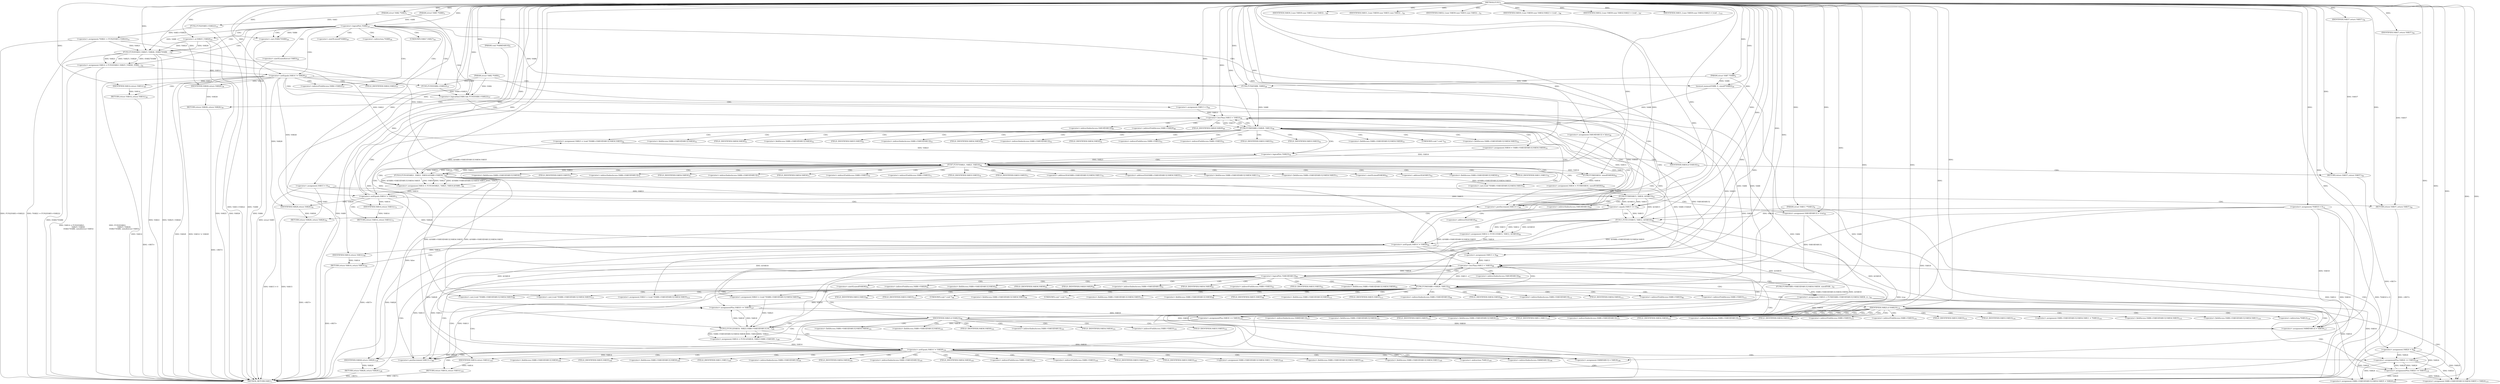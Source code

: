 digraph "FUN1" {  
"8" [label = <(METHOD,FUN1)<SUB>1</SUB>> ]
"403" [label = <(METHOD_RETURN,VAR1)<SUB>1</SUB>> ]
"9" [label = <(PARAM,struct VAR2 *VAR3)<SUB>1</SUB>> ]
"10" [label = <(PARAM,struct VAR2 *VAR4)<SUB>2</SUB>> ]
"11" [label = <(PARAM,struct VAR5 *VAR6)<SUB>3</SUB>> ]
"12" [label = <(PARAM,struct VAR7 *VAR8)<SUB>4</SUB>> ]
"13" [label = <(PARAM,void *VAR9[VAR10])<SUB>5</SUB>> ]
"14" [label = <(PARAM,struct VAR11 **VAR12)<SUB>6</SUB>> ]
"19" [label = <(&lt;operator&gt;.assignment,VAR15 = 0)<SUB>10</SUB>> ]
"24" [label = <(&lt;operator&gt;.assignment,*VAR18 = 0)<SUB>12</SUB>> ]
"29" [label = <(&lt;operator&gt;.assignment,*VAR21 = FUN2(VAR3-&gt;VAR22))<SUB>14</SUB>> ]
"214" [label = <(&lt;operator&gt;.assignment,VAR14 = FUN11(VAR15, VAR12, &amp;VAR18))<SUB>83</SUB>> ]
"228" [label = <(&lt;operator&gt;.assignment,VAR24 = 0)<SUB>86</SUB>> ]
"401" [label = <(RETURN,return VAR28;,return VAR28;)<SUB>128</SUB>> ]
"38" [label = <(&lt;operator&gt;.logicalNot,!VAR6)<SUB>19</SUB>> ]
"72" [label = <(&lt;operator&gt;.logicalAnd,VAR4 &amp;&amp; FUN5(VAR4-&gt;VAR22))<SUB>37</SUB>> ]
"86" [label = <(&lt;operator&gt;.lessThan,VAR13 &lt; VAR10)<SUB>44</SUB>> ]
"89" [label = <(&lt;operator&gt;.postIncrement,VAR13++)<SUB>44</SUB>> ]
"208" [label = <(&lt;operator&gt;.equals,VAR15 == 0)<SUB>80</SUB>> ]
"222" [label = <(&lt;operator&gt;.notEquals,VAR14 != VAR28)<SUB>84</SUB>> ]
"236" [label = <(&lt;operator&gt;.lessThan,VAR13 &lt; VAR10)<SUB>88</SUB>> ]
"239" [label = <(&lt;operator&gt;.postIncrement,VAR13++)<SUB>88</SUB>> ]
"402" [label = <(IDENTIFIER,VAR28,return VAR28;)<SUB>128</SUB>> ]
"31" [label = <(FUN2,FUN2(VAR3-&gt;VAR22))<SUB>14</SUB>> ]
"41" [label = <(memset,memset(VAR8, 0, sizeof(*VAR8)))<SUB>20</SUB>> ]
"79" [label = <(RETURN,return VAR28;,return VAR28;)<SUB>39</SUB>> ]
"83" [label = <(&lt;operator&gt;.assignment,VAR13 = 0)<SUB>44</SUB>> ]
"92" [label = <(&lt;operator&gt;.assignment,VAR19[VAR13] = false)<SUB>46</SUB>> ]
"212" [label = <(RETURN,return VAR28;,return VAR28;)<SUB>81</SUB>> ]
"216" [label = <(FUN11,FUN11(VAR15, VAR12, &amp;VAR18))<SUB>83</SUB>> ]
"226" [label = <(RETURN,return VAR14;,return VAR14;)<SUB>85</SUB>> ]
"233" [label = <(&lt;operator&gt;.assignment,VAR13 = 0)<SUB>88</SUB>> ]
"249" [label = <(&lt;operator&gt;.assignment,VAR16 = FUN8(VAR8-&gt;VAR33[VAR13].VAR34.VAR36, si...)<SUB>93</SUB>> ]
"49" [label = <(&lt;operator&gt;.assignment,VAR14 = FUN3(VAR21,
			VAR25 | VAR26,
 			(VAR2...)<SUB>22</SUB>> ]
"68" [label = <(FUN4,FUN4(VAR8, VAR6))<SUB>28</SUB>> ]
"74" [label = <(FUN5,FUN5(VAR4-&gt;VAR22))<SUB>37</SUB>> ]
"80" [label = <(IDENTIFIER,VAR28,return VAR28;)<SUB>39</SUB>> ]
"98" [label = <(FUN6,FUN6(VAR8-&gt;VAR29, VAR13))<SUB>48</SUB>> ]
"213" [label = <(IDENTIFIER,VAR28,return VAR28;)<SUB>81</SUB>> ]
"227" [label = <(IDENTIFIER,VAR14,return VAR14;)<SUB>85</SUB>> ]
"243" [label = <(&lt;operator&gt;.logicalNot,!VAR19[VAR13])<SUB>90</SUB>> ]
"264" [label = <(FUN6,FUN6(VAR8-&gt;VAR29, VAR13))<SUB>95</SUB>> ]
"62" [label = <(&lt;operator&gt;.notEquals,VAR14 != VAR28)<SUB>25</SUB>> ]
"105" [label = <(IDENTIFIER,VAR30,{
		case VAR30:
		case VAR31:
		case VAR32:
			...)<SUB>49</SUB>> ]
"107" [label = <(IDENTIFIER,VAR31,{
		case VAR30:
		case VAR31:
		case VAR32:
			...)<SUB>50</SUB>> ]
"109" [label = <(IDENTIFIER,VAR32,{
		case VAR30:
		case VAR31:
		case VAR32:
			...)<SUB>51</SUB>> ]
"110" [label = <(&lt;operator&gt;.assignment,VAR23 = (void *)VAR8-&gt;VAR33[VAR13].VAR34.VAR35)<SUB>52</SUB>> ]
"123" [label = <(&lt;operator&gt;.assignment,VAR16 = VAR8-&gt;VAR33[VAR13].VAR34.VAR36)<SUB>53</SUB>> ]
"171" [label = <(&lt;operator&gt;.assignment,VAR14 = FUN10(VAR21, VAR23, VAR16,
							&amp;VAR8...)<SUB>69</SUB>> ]
"251" [label = <(FUN8,FUN8(VAR8-&gt;VAR33[VAR13].VAR34.VAR36, sizeof(VAR...)<SUB>93</SUB>> ]
"271" [label = <(IDENTIFIER,VAR30,{
		case VAR30:
		case VAR32:
			VAR23 = (void ...)<SUB>96</SUB>> ]
"273" [label = <(IDENTIFIER,VAR32,{
		case VAR30:
		case VAR32:
			VAR23 = (void ...)<SUB>97</SUB>> ]
"274" [label = <(&lt;operator&gt;.assignment,VAR23 = (void *)VAR8-&gt;VAR33[VAR13].VAR34.VAR35)<SUB>98</SUB>> ]
"347" [label = <(IDENTIFIER,VAR31,{
		case VAR30:
		case VAR32:
			VAR23 = (void ...)<SUB>112</SUB>> ]
"348" [label = <(&lt;operator&gt;.assignment,VAR23 = (void *)VAR8-&gt;VAR33[VAR13].VAR34.VAR35)<SUB>113</SUB>> ]
"51" [label = <(FUN3,FUN3(VAR21,
			VAR25 | VAR26,
 			(VAR27)VAR6, ...)<SUB>22</SUB>> ]
"66" [label = <(RETURN,return VAR14;,return VAR14;)<SUB>26</SUB>> ]
"135" [label = <(&lt;operator&gt;.logicalNot,!VAR23)<SUB>54</SUB>> ]
"145" [label = <(FUN7,FUN7(VAR21, VAR23, VAR16))<SUB>60</SUB>> ]
"198" [label = <(&lt;operator&gt;.notEquals,VAR14 != VAR28)<SUB>72</SUB>> ]
"288" [label = <(IDENTIFIER,VAR23,if (VAR23))<SUB>99</SUB>> ]
"362" [label = <(IDENTIFIER,VAR23,if (VAR23))<SUB>114</SUB>> ]
"53" [label = <(&lt;operator&gt;.or,VAR25 | VAR26)<SUB>23</SUB>> ]
"56" [label = <(&lt;operator&gt;.cast,(VAR27)VAR6)<SUB>24</SUB>> ]
"59" [label = <(&lt;operator&gt;.sizeOf,sizeof(struct VAR5))<SUB>24</SUB>> ]
"67" [label = <(IDENTIFIER,VAR14,return VAR14;)<SUB>26</SUB>> ]
"112" [label = <(&lt;operator&gt;.cast,(void *)VAR8-&gt;VAR33[VAR13].VAR34.VAR35)<SUB>52</SUB>> ]
"150" [label = <(&lt;operator&gt;.assignment,VAR16 = FUN8(VAR16, sizeof(VAR38)))<SUB>62</SUB>> ]
"165" [label = <(&lt;operator&gt;.assignment,VAR19[VAR13] = true)<SUB>65</SUB>> ]
"173" [label = <(FUN10,FUN10(VAR21, VAR23, VAR16,
							&amp;VAR8-&gt;VAR33[...)<SUB>69</SUB>> ]
"202" [label = <(RETURN,return VAR14;,return VAR14;)<SUB>73</SUB>> ]
"276" [label = <(&lt;operator&gt;.cast,(void *)VAR8-&gt;VAR33[VAR13].VAR34.VAR35)<SUB>98</SUB>> ]
"290" [label = <(&lt;operator&gt;.assignment,VAR14 = FUN12(VAR18, VAR23,
						VAR8-&gt;VAR33[V...)<SUB>100</SUB>> ]
"311" [label = <(&lt;operator&gt;.assignment,VAR8-&gt;VAR33[VAR13].VAR34.VAR35 = VAR24)<SUB>104</SUB>> ]
"322" [label = <(&lt;operator&gt;.assignment,VAR8-&gt;VAR33[VAR13].VAR34.VAR11 = *VAR12)<SUB>105</SUB>> ]
"334" [label = <(&lt;operator&gt;.assignment,VAR9[VAR13] = VAR18)<SUB>106</SUB>> ]
"339" [label = <(&lt;operator&gt;.assignmentPlus,VAR18 += VAR16)<SUB>107</SUB>> ]
"342" [label = <(&lt;operator&gt;.assignmentPlus,VAR24 += VAR16)<SUB>108</SUB>> ]
"350" [label = <(&lt;operator&gt;.cast,(void *)VAR8-&gt;VAR33[VAR13].VAR34.VAR35)<SUB>113</SUB>> ]
"364" [label = <(&lt;operator&gt;.assignment,VAR8-&gt;VAR33[VAR13].VAR34.VAR35 = VAR24)<SUB>115</SUB>> ]
"375" [label = <(&lt;operator&gt;.assignment,VAR8-&gt;VAR33[VAR13].VAR34.VAR11 = *VAR12)<SUB>116</SUB>> ]
"387" [label = <(&lt;operator&gt;.assignment,VAR9[VAR13] = VAR18)<SUB>117</SUB>> ]
"392" [label = <(&lt;operator&gt;.assignmentPlus,VAR18 += VAR16)<SUB>118</SUB>> ]
"395" [label = <(&lt;operator&gt;.assignmentPlus,VAR24 += VAR16)<SUB>119</SUB>> ]
"139" [label = <(IDENTIFIER,VAR16,if (VAR16))<SUB>55</SUB>> ]
"157" [label = <(FUN9,FUN9(VAR15, VAR16, &amp;VAR15))<SUB>63</SUB>> ]
"203" [label = <(IDENTIFIER,VAR14,return VAR14;)<SUB>73</SUB>> ]
"305" [label = <(&lt;operator&gt;.notEquals,VAR14 != VAR28)<SUB>102</SUB>> ]
"141" [label = <(RETURN,return VAR37;,return VAR37;)<SUB>56</SUB>> ]
"152" [label = <(FUN8,FUN8(VAR16, sizeof(VAR38)))<SUB>62</SUB>> ]
"163" [label = <(RETURN,return VAR37;,return VAR37;)<SUB>64</SUB>> ]
"292" [label = <(FUN12,FUN12(VAR18, VAR23,
						VAR8-&gt;VAR33[VAR13].VA...)<SUB>100</SUB>> ]
"309" [label = <(RETURN,return VAR14;,return VAR14;)<SUB>103</SUB>> ]
"142" [label = <(IDENTIFIER,VAR37,return VAR37;)<SUB>56</SUB>> ]
"164" [label = <(IDENTIFIER,VAR37,return VAR37;)<SUB>64</SUB>> ]
"310" [label = <(IDENTIFIER,VAR14,return VAR14;)<SUB>103</SUB>> ]
"219" [label = <(&lt;operator&gt;.addressOf,&amp;VAR18)<SUB>83</SUB>> ]
"44" [label = <(&lt;operator&gt;.sizeOf,sizeof(*VAR8))<SUB>20</SUB>> ]
"75" [label = <(&lt;operator&gt;.indirectFieldAccess,VAR4-&gt;VAR22)<SUB>37</SUB>> ]
"93" [label = <(&lt;operator&gt;.indirectIndexAccess,VAR19[VAR13])<SUB>46</SUB>> ]
"45" [label = <(&lt;operator&gt;.indirection,*VAR8)<SUB>20</SUB>> ]
"77" [label = <(FIELD_IDENTIFIER,VAR22,VAR22)<SUB>37</SUB>> ]
"99" [label = <(&lt;operator&gt;.indirectFieldAccess,VAR8-&gt;VAR29)<SUB>48</SUB>> ]
"244" [label = <(&lt;operator&gt;.indirectIndexAccess,VAR19[VAR13])<SUB>90</SUB>> ]
"252" [label = <(&lt;operator&gt;.fieldAccess,VAR8-&gt;VAR33[VAR13].VAR34.VAR36)<SUB>93</SUB>> ]
"261" [label = <(&lt;operator&gt;.sizeOf,sizeof(VAR38))<SUB>93</SUB>> ]
"265" [label = <(&lt;operator&gt;.indirectFieldAccess,VAR8-&gt;VAR29)<SUB>95</SUB>> ]
"101" [label = <(FIELD_IDENTIFIER,VAR29,VAR29)<SUB>48</SUB>> ]
"125" [label = <(&lt;operator&gt;.fieldAccess,VAR8-&gt;VAR33[VAR13].VAR34.VAR36)<SUB>53</SUB>> ]
"253" [label = <(&lt;operator&gt;.fieldAccess,VAR8-&gt;VAR33[VAR13].VAR34)<SUB>93</SUB>> ]
"260" [label = <(FIELD_IDENTIFIER,VAR36,VAR36)<SUB>93</SUB>> ]
"267" [label = <(FIELD_IDENTIFIER,VAR29,VAR29)<SUB>95</SUB>> ]
"57" [label = <(UNKNOWN,VAR27,VAR27)<SUB>24</SUB>> ]
"113" [label = <(UNKNOWN,void *,void *)<SUB>52</SUB>> ]
"114" [label = <(&lt;operator&gt;.fieldAccess,VAR8-&gt;VAR33[VAR13].VAR34.VAR35)<SUB>52</SUB>> ]
"126" [label = <(&lt;operator&gt;.fieldAccess,VAR8-&gt;VAR33[VAR13].VAR34)<SUB>53</SUB>> ]
"133" [label = <(FIELD_IDENTIFIER,VAR36,VAR36)<SUB>53</SUB>> ]
"177" [label = <(&lt;operator&gt;.addressOf,&amp;VAR8-&gt;VAR33[VAR13].VAR34.VAR11)<SUB>70</SUB>> ]
"187" [label = <(&lt;operator&gt;.addressOf,&amp;VAR8-&gt;VAR33[VAR13].VAR34.VAR35)<SUB>71</SUB>> ]
"254" [label = <(&lt;operator&gt;.indirectIndexAccess,VAR8-&gt;VAR33[VAR13])<SUB>93</SUB>> ]
"259" [label = <(FIELD_IDENTIFIER,VAR34,VAR34)<SUB>93</SUB>> ]
"277" [label = <(UNKNOWN,void *,void *)<SUB>98</SUB>> ]
"278" [label = <(&lt;operator&gt;.fieldAccess,VAR8-&gt;VAR33[VAR13].VAR34.VAR35)<SUB>98</SUB>> ]
"351" [label = <(UNKNOWN,void *,void *)<SUB>113</SUB>> ]
"352" [label = <(&lt;operator&gt;.fieldAccess,VAR8-&gt;VAR33[VAR13].VAR34.VAR35)<SUB>113</SUB>> ]
"115" [label = <(&lt;operator&gt;.fieldAccess,VAR8-&gt;VAR33[VAR13].VAR34)<SUB>52</SUB>> ]
"122" [label = <(FIELD_IDENTIFIER,VAR35,VAR35)<SUB>52</SUB>> ]
"127" [label = <(&lt;operator&gt;.indirectIndexAccess,VAR8-&gt;VAR33[VAR13])<SUB>53</SUB>> ]
"132" [label = <(FIELD_IDENTIFIER,VAR34,VAR34)<SUB>53</SUB>> ]
"166" [label = <(&lt;operator&gt;.indirectIndexAccess,VAR19[VAR13])<SUB>65</SUB>> ]
"178" [label = <(&lt;operator&gt;.fieldAccess,VAR8-&gt;VAR33[VAR13].VAR34.VAR11)<SUB>70</SUB>> ]
"188" [label = <(&lt;operator&gt;.fieldAccess,VAR8-&gt;VAR33[VAR13].VAR34.VAR35)<SUB>71</SUB>> ]
"255" [label = <(&lt;operator&gt;.indirectFieldAccess,VAR8-&gt;VAR33)<SUB>93</SUB>> ]
"279" [label = <(&lt;operator&gt;.fieldAccess,VAR8-&gt;VAR33[VAR13].VAR34)<SUB>98</SUB>> ]
"286" [label = <(FIELD_IDENTIFIER,VAR35,VAR35)<SUB>98</SUB>> ]
"312" [label = <(&lt;operator&gt;.fieldAccess,VAR8-&gt;VAR33[VAR13].VAR34.VAR35)<SUB>104</SUB>> ]
"323" [label = <(&lt;operator&gt;.fieldAccess,VAR8-&gt;VAR33[VAR13].VAR34.VAR11)<SUB>105</SUB>> ]
"332" [label = <(&lt;operator&gt;.indirection,*VAR12)<SUB>105</SUB>> ]
"335" [label = <(&lt;operator&gt;.indirectIndexAccess,VAR9[VAR13])<SUB>106</SUB>> ]
"353" [label = <(&lt;operator&gt;.fieldAccess,VAR8-&gt;VAR33[VAR13].VAR34)<SUB>113</SUB>> ]
"360" [label = <(FIELD_IDENTIFIER,VAR35,VAR35)<SUB>113</SUB>> ]
"365" [label = <(&lt;operator&gt;.fieldAccess,VAR8-&gt;VAR33[VAR13].VAR34.VAR35)<SUB>115</SUB>> ]
"376" [label = <(&lt;operator&gt;.fieldAccess,VAR8-&gt;VAR33[VAR13].VAR34.VAR11)<SUB>116</SUB>> ]
"385" [label = <(&lt;operator&gt;.indirection,*VAR12)<SUB>116</SUB>> ]
"388" [label = <(&lt;operator&gt;.indirectIndexAccess,VAR9[VAR13])<SUB>117</SUB>> ]
"116" [label = <(&lt;operator&gt;.indirectIndexAccess,VAR8-&gt;VAR33[VAR13])<SUB>52</SUB>> ]
"121" [label = <(FIELD_IDENTIFIER,VAR34,VAR34)<SUB>52</SUB>> ]
"128" [label = <(&lt;operator&gt;.indirectFieldAccess,VAR8-&gt;VAR33)<SUB>53</SUB>> ]
"154" [label = <(&lt;operator&gt;.sizeOf,sizeof(VAR38))<SUB>62</SUB>> ]
"160" [label = <(&lt;operator&gt;.addressOf,&amp;VAR15)<SUB>63</SUB>> ]
"179" [label = <(&lt;operator&gt;.fieldAccess,VAR8-&gt;VAR33[VAR13].VAR34)<SUB>70</SUB>> ]
"186" [label = <(FIELD_IDENTIFIER,VAR11,VAR11)<SUB>70</SUB>> ]
"189" [label = <(&lt;operator&gt;.fieldAccess,VAR8-&gt;VAR33[VAR13].VAR34)<SUB>71</SUB>> ]
"196" [label = <(FIELD_IDENTIFIER,VAR35,VAR35)<SUB>71</SUB>> ]
"257" [label = <(FIELD_IDENTIFIER,VAR33,VAR33)<SUB>93</SUB>> ]
"280" [label = <(&lt;operator&gt;.indirectIndexAccess,VAR8-&gt;VAR33[VAR13])<SUB>98</SUB>> ]
"285" [label = <(FIELD_IDENTIFIER,VAR34,VAR34)<SUB>98</SUB>> ]
"295" [label = <(&lt;operator&gt;.fieldAccess,VAR8-&gt;VAR33[VAR13].VAR34.VAR36)<SUB>101</SUB>> ]
"313" [label = <(&lt;operator&gt;.fieldAccess,VAR8-&gt;VAR33[VAR13].VAR34)<SUB>104</SUB>> ]
"320" [label = <(FIELD_IDENTIFIER,VAR35,VAR35)<SUB>104</SUB>> ]
"324" [label = <(&lt;operator&gt;.fieldAccess,VAR8-&gt;VAR33[VAR13].VAR34)<SUB>105</SUB>> ]
"331" [label = <(FIELD_IDENTIFIER,VAR11,VAR11)<SUB>105</SUB>> ]
"354" [label = <(&lt;operator&gt;.indirectIndexAccess,VAR8-&gt;VAR33[VAR13])<SUB>113</SUB>> ]
"359" [label = <(FIELD_IDENTIFIER,VAR34,VAR34)<SUB>113</SUB>> ]
"366" [label = <(&lt;operator&gt;.fieldAccess,VAR8-&gt;VAR33[VAR13].VAR34)<SUB>115</SUB>> ]
"373" [label = <(FIELD_IDENTIFIER,VAR35,VAR35)<SUB>115</SUB>> ]
"377" [label = <(&lt;operator&gt;.fieldAccess,VAR8-&gt;VAR33[VAR13].VAR34)<SUB>116</SUB>> ]
"384" [label = <(FIELD_IDENTIFIER,VAR11,VAR11)<SUB>116</SUB>> ]
"117" [label = <(&lt;operator&gt;.indirectFieldAccess,VAR8-&gt;VAR33)<SUB>52</SUB>> ]
"130" [label = <(FIELD_IDENTIFIER,VAR33,VAR33)<SUB>53</SUB>> ]
"180" [label = <(&lt;operator&gt;.indirectIndexAccess,VAR8-&gt;VAR33[VAR13])<SUB>70</SUB>> ]
"185" [label = <(FIELD_IDENTIFIER,VAR34,VAR34)<SUB>70</SUB>> ]
"190" [label = <(&lt;operator&gt;.indirectIndexAccess,VAR8-&gt;VAR33[VAR13])<SUB>71</SUB>> ]
"195" [label = <(FIELD_IDENTIFIER,VAR34,VAR34)<SUB>71</SUB>> ]
"281" [label = <(&lt;operator&gt;.indirectFieldAccess,VAR8-&gt;VAR33)<SUB>98</SUB>> ]
"296" [label = <(&lt;operator&gt;.fieldAccess,VAR8-&gt;VAR33[VAR13].VAR34)<SUB>101</SUB>> ]
"303" [label = <(FIELD_IDENTIFIER,VAR36,VAR36)<SUB>101</SUB>> ]
"314" [label = <(&lt;operator&gt;.indirectIndexAccess,VAR8-&gt;VAR33[VAR13])<SUB>104</SUB>> ]
"319" [label = <(FIELD_IDENTIFIER,VAR34,VAR34)<SUB>104</SUB>> ]
"325" [label = <(&lt;operator&gt;.indirectIndexAccess,VAR8-&gt;VAR33[VAR13])<SUB>105</SUB>> ]
"330" [label = <(FIELD_IDENTIFIER,VAR34,VAR34)<SUB>105</SUB>> ]
"355" [label = <(&lt;operator&gt;.indirectFieldAccess,VAR8-&gt;VAR33)<SUB>113</SUB>> ]
"367" [label = <(&lt;operator&gt;.indirectIndexAccess,VAR8-&gt;VAR33[VAR13])<SUB>115</SUB>> ]
"372" [label = <(FIELD_IDENTIFIER,VAR34,VAR34)<SUB>115</SUB>> ]
"378" [label = <(&lt;operator&gt;.indirectIndexAccess,VAR8-&gt;VAR33[VAR13])<SUB>116</SUB>> ]
"383" [label = <(FIELD_IDENTIFIER,VAR34,VAR34)<SUB>116</SUB>> ]
"119" [label = <(FIELD_IDENTIFIER,VAR33,VAR33)<SUB>52</SUB>> ]
"181" [label = <(&lt;operator&gt;.indirectFieldAccess,VAR8-&gt;VAR33)<SUB>70</SUB>> ]
"191" [label = <(&lt;operator&gt;.indirectFieldAccess,VAR8-&gt;VAR33)<SUB>71</SUB>> ]
"283" [label = <(FIELD_IDENTIFIER,VAR33,VAR33)<SUB>98</SUB>> ]
"297" [label = <(&lt;operator&gt;.indirectIndexAccess,VAR8-&gt;VAR33[VAR13])<SUB>101</SUB>> ]
"302" [label = <(FIELD_IDENTIFIER,VAR34,VAR34)<SUB>101</SUB>> ]
"315" [label = <(&lt;operator&gt;.indirectFieldAccess,VAR8-&gt;VAR33)<SUB>104</SUB>> ]
"326" [label = <(&lt;operator&gt;.indirectFieldAccess,VAR8-&gt;VAR33)<SUB>105</SUB>> ]
"357" [label = <(FIELD_IDENTIFIER,VAR33,VAR33)<SUB>113</SUB>> ]
"368" [label = <(&lt;operator&gt;.indirectFieldAccess,VAR8-&gt;VAR33)<SUB>115</SUB>> ]
"379" [label = <(&lt;operator&gt;.indirectFieldAccess,VAR8-&gt;VAR33)<SUB>116</SUB>> ]
"183" [label = <(FIELD_IDENTIFIER,VAR33,VAR33)<SUB>70</SUB>> ]
"193" [label = <(FIELD_IDENTIFIER,VAR33,VAR33)<SUB>71</SUB>> ]
"298" [label = <(&lt;operator&gt;.indirectFieldAccess,VAR8-&gt;VAR33)<SUB>101</SUB>> ]
"317" [label = <(FIELD_IDENTIFIER,VAR33,VAR33)<SUB>104</SUB>> ]
"328" [label = <(FIELD_IDENTIFIER,VAR33,VAR33)<SUB>105</SUB>> ]
"370" [label = <(FIELD_IDENTIFIER,VAR33,VAR33)<SUB>115</SUB>> ]
"381" [label = <(FIELD_IDENTIFIER,VAR33,VAR33)<SUB>116</SUB>> ]
"300" [label = <(FIELD_IDENTIFIER,VAR33,VAR33)<SUB>101</SUB>> ]
  "212" -> "403"  [ label = "DDG: &lt;RET&gt;"] 
  "226" -> "403"  [ label = "DDG: &lt;RET&gt;"] 
  "309" -> "403"  [ label = "DDG: &lt;RET&gt;"] 
  "401" -> "403"  [ label = "DDG: &lt;RET&gt;"] 
  "79" -> "403"  [ label = "DDG: &lt;RET&gt;"] 
  "163" -> "403"  [ label = "DDG: &lt;RET&gt;"] 
  "141" -> "403"  [ label = "DDG: &lt;RET&gt;"] 
  "66" -> "403"  [ label = "DDG: &lt;RET&gt;"] 
  "202" -> "403"  [ label = "DDG: &lt;RET&gt;"] 
  "9" -> "403"  [ label = "DDG: VAR3"] 
  "10" -> "403"  [ label = "DDG: VAR4"] 
  "12" -> "403"  [ label = "DDG: VAR8"] 
  "13" -> "403"  [ label = "DDG: VAR9"] 
  "14" -> "403"  [ label = "DDG: VAR12"] 
  "19" -> "403"  [ label = "DDG: VAR15"] 
  "19" -> "403"  [ label = "DDG: VAR15 = 0"] 
  "24" -> "403"  [ label = "DDG: VAR18"] 
  "24" -> "403"  [ label = "DDG: *VAR18 = 0"] 
  "31" -> "403"  [ label = "DDG: VAR3-&gt;VAR22"] 
  "29" -> "403"  [ label = "DDG: FUN2(VAR3-&gt;VAR22)"] 
  "29" -> "403"  [ label = "DDG: *VAR21 = FUN2(VAR3-&gt;VAR22)"] 
  "38" -> "403"  [ label = "DDG: !VAR6"] 
  "51" -> "403"  [ label = "DDG: VAR21"] 
  "53" -> "403"  [ label = "DDG: VAR25"] 
  "51" -> "403"  [ label = "DDG: VAR25 | VAR26"] 
  "56" -> "403"  [ label = "DDG: VAR6"] 
  "51" -> "403"  [ label = "DDG: (VAR27)VAR6"] 
  "49" -> "403"  [ label = "DDG: FUN3(VAR21,
			VAR25 | VAR26,
 			(VAR27)VAR6, sizeof(struct VAR5))"] 
  "49" -> "403"  [ label = "DDG: VAR14 = FUN3(VAR21,
			VAR25 | VAR26,
 			(VAR27)VAR6, sizeof(struct VAR5))"] 
  "62" -> "403"  [ label = "DDG: VAR14"] 
  "62" -> "403"  [ label = "DDG: VAR28"] 
  "62" -> "403"  [ label = "DDG: VAR14 != VAR28"] 
  "92" -> "403"  [ label = "DDG: false"] 
  "165" -> "403"  [ label = "DDG: true"] 
  "59" -> "403"  [ label = "DDG: struct VAR5"] 
  "53" -> "403"  [ label = "DDG: VAR26"] 
  "8" -> "9"  [ label = "DDG: "] 
  "8" -> "10"  [ label = "DDG: "] 
  "8" -> "11"  [ label = "DDG: "] 
  "8" -> "12"  [ label = "DDG: "] 
  "8" -> "13"  [ label = "DDG: "] 
  "8" -> "14"  [ label = "DDG: "] 
  "8" -> "19"  [ label = "DDG: "] 
  "8" -> "24"  [ label = "DDG: "] 
  "31" -> "29"  [ label = "DDG: VAR3-&gt;VAR22"] 
  "216" -> "214"  [ label = "DDG: VAR15"] 
  "216" -> "214"  [ label = "DDG: VAR12"] 
  "216" -> "214"  [ label = "DDG: &amp;VAR18"] 
  "8" -> "228"  [ label = "DDG: "] 
  "402" -> "401"  [ label = "DDG: VAR28"] 
  "222" -> "402"  [ label = "DDG: VAR28"] 
  "305" -> "402"  [ label = "DDG: VAR28"] 
  "8" -> "402"  [ label = "DDG: "] 
  "9" -> "31"  [ label = "DDG: VAR3"] 
  "11" -> "38"  [ label = "DDG: VAR6"] 
  "8" -> "38"  [ label = "DDG: "] 
  "10" -> "72"  [ label = "DDG: VAR4"] 
  "74" -> "72"  [ label = "DDG: VAR4-&gt;VAR22"] 
  "8" -> "72"  [ label = "DDG: "] 
  "80" -> "79"  [ label = "DDG: VAR28"] 
  "8" -> "83"  [ label = "DDG: "] 
  "83" -> "86"  [ label = "DDG: VAR13"] 
  "89" -> "86"  [ label = "DDG: VAR13"] 
  "8" -> "86"  [ label = "DDG: "] 
  "98" -> "89"  [ label = "DDG: VAR13"] 
  "8" -> "89"  [ label = "DDG: "] 
  "8" -> "92"  [ label = "DDG: "] 
  "19" -> "208"  [ label = "DDG: VAR15"] 
  "157" -> "208"  [ label = "DDG: VAR15"] 
  "157" -> "208"  [ label = "DDG: &amp;VAR15"] 
  "8" -> "208"  [ label = "DDG: "] 
  "213" -> "212"  [ label = "DDG: VAR28"] 
  "208" -> "216"  [ label = "DDG: VAR15"] 
  "157" -> "216"  [ label = "DDG: &amp;VAR15"] 
  "8" -> "216"  [ label = "DDG: "] 
  "14" -> "216"  [ label = "DDG: VAR12"] 
  "24" -> "216"  [ label = "DDG: VAR18"] 
  "214" -> "222"  [ label = "DDG: VAR14"] 
  "8" -> "222"  [ label = "DDG: "] 
  "62" -> "222"  [ label = "DDG: VAR28"] 
  "198" -> "222"  [ label = "DDG: VAR28"] 
  "227" -> "226"  [ label = "DDG: VAR14"] 
  "8" -> "233"  [ label = "DDG: "] 
  "233" -> "236"  [ label = "DDG: VAR13"] 
  "239" -> "236"  [ label = "DDG: VAR13"] 
  "8" -> "236"  [ label = "DDG: "] 
  "86" -> "236"  [ label = "DDG: VAR10"] 
  "236" -> "239"  [ label = "DDG: VAR13"] 
  "264" -> "239"  [ label = "DDG: VAR13"] 
  "8" -> "239"  [ label = "DDG: "] 
  "251" -> "249"  [ label = "DDG: VAR8-&gt;VAR33[VAR13].VAR34.VAR36"] 
  "12" -> "41"  [ label = "DDG: VAR8"] 
  "8" -> "41"  [ label = "DDG: "] 
  "51" -> "49"  [ label = "DDG: VAR21"] 
  "51" -> "49"  [ label = "DDG: VAR25 | VAR26"] 
  "51" -> "49"  [ label = "DDG: (VAR27)VAR6"] 
  "10" -> "74"  [ label = "DDG: VAR4"] 
  "62" -> "80"  [ label = "DDG: VAR28"] 
  "8" -> "80"  [ label = "DDG: "] 
  "62" -> "213"  [ label = "DDG: VAR28"] 
  "198" -> "213"  [ label = "DDG: VAR28"] 
  "8" -> "213"  [ label = "DDG: "] 
  "222" -> "227"  [ label = "DDG: VAR14"] 
  "8" -> "227"  [ label = "DDG: "] 
  "12" -> "68"  [ label = "DDG: VAR8"] 
  "8" -> "68"  [ label = "DDG: "] 
  "38" -> "68"  [ label = "DDG: VAR6"] 
  "68" -> "98"  [ label = "DDG: VAR8"] 
  "41" -> "98"  [ label = "DDG: VAR8"] 
  "86" -> "98"  [ label = "DDG: VAR13"] 
  "8" -> "98"  [ label = "DDG: "] 
  "8" -> "105"  [ label = "DDG: "] 
  "8" -> "107"  [ label = "DDG: "] 
  "8" -> "109"  [ label = "DDG: "] 
  "173" -> "110"  [ label = "DDG: &amp;VAR8-&gt;VAR33[VAR13].VAR34.VAR35"] 
  "173" -> "171"  [ label = "DDG: &amp;VAR8-&gt;VAR33[VAR13].VAR34.VAR35"] 
  "173" -> "171"  [ label = "DDG: VAR16"] 
  "173" -> "171"  [ label = "DDG: VAR21"] 
  "173" -> "171"  [ label = "DDG: &amp;VAR8-&gt;VAR33[VAR13].VAR34.VAR11"] 
  "173" -> "171"  [ label = "DDG: VAR23"] 
  "92" -> "243"  [ label = "DDG: VAR19[VAR13]"] 
  "165" -> "243"  [ label = "DDG: VAR19[VAR13]"] 
  "68" -> "264"  [ label = "DDG: VAR8"] 
  "41" -> "264"  [ label = "DDG: VAR8"] 
  "98" -> "264"  [ label = "DDG: VAR8-&gt;VAR29"] 
  "236" -> "264"  [ label = "DDG: VAR13"] 
  "8" -> "264"  [ label = "DDG: "] 
  "8" -> "271"  [ label = "DDG: "] 
  "8" -> "273"  [ label = "DDG: "] 
  "173" -> "274"  [ label = "DDG: &amp;VAR8-&gt;VAR33[VAR13].VAR34.VAR35"] 
  "8" -> "347"  [ label = "DDG: "] 
  "173" -> "348"  [ label = "DDG: &amp;VAR8-&gt;VAR33[VAR13].VAR34.VAR35"] 
  "29" -> "51"  [ label = "DDG: VAR21"] 
  "8" -> "51"  [ label = "DDG: "] 
  "53" -> "51"  [ label = "DDG: VAR25"] 
  "53" -> "51"  [ label = "DDG: VAR26"] 
  "38" -> "51"  [ label = "DDG: VAR6"] 
  "49" -> "62"  [ label = "DDG: VAR14"] 
  "8" -> "62"  [ label = "DDG: "] 
  "67" -> "66"  [ label = "DDG: VAR14"] 
  "8" -> "288"  [ label = "DDG: "] 
  "8" -> "362"  [ label = "DDG: "] 
  "8" -> "53"  [ label = "DDG: "] 
  "38" -> "56"  [ label = "DDG: VAR6"] 
  "8" -> "56"  [ label = "DDG: "] 
  "62" -> "67"  [ label = "DDG: VAR14"] 
  "8" -> "67"  [ label = "DDG: "] 
  "173" -> "112"  [ label = "DDG: &amp;VAR8-&gt;VAR33[VAR13].VAR34.VAR35"] 
  "110" -> "135"  [ label = "DDG: VAR23"] 
  "8" -> "135"  [ label = "DDG: "] 
  "29" -> "145"  [ label = "DDG: VAR21"] 
  "51" -> "145"  [ label = "DDG: VAR21"] 
  "173" -> "145"  [ label = "DDG: VAR21"] 
  "8" -> "145"  [ label = "DDG: "] 
  "135" -> "145"  [ label = "DDG: VAR23"] 
  "123" -> "145"  [ label = "DDG: VAR16"] 
  "152" -> "150"  [ label = "DDG: VAR16"] 
  "8" -> "165"  [ label = "DDG: "] 
  "145" -> "173"  [ label = "DDG: VAR21"] 
  "8" -> "173"  [ label = "DDG: "] 
  "145" -> "173"  [ label = "DDG: VAR23"] 
  "145" -> "173"  [ label = "DDG: VAR16"] 
  "171" -> "198"  [ label = "DDG: VAR14"] 
  "8" -> "198"  [ label = "DDG: "] 
  "62" -> "198"  [ label = "DDG: VAR28"] 
  "203" -> "202"  [ label = "DDG: VAR14"] 
  "173" -> "276"  [ label = "DDG: &amp;VAR8-&gt;VAR33[VAR13].VAR34.VAR35"] 
  "292" -> "290"  [ label = "DDG: VAR18"] 
  "292" -> "290"  [ label = "DDG: VAR23"] 
  "292" -> "290"  [ label = "DDG: VAR8-&gt;VAR33[VAR13].VAR34.VAR36"] 
  "228" -> "311"  [ label = "DDG: VAR24"] 
  "395" -> "311"  [ label = "DDG: VAR24"] 
  "342" -> "311"  [ label = "DDG: VAR24"] 
  "8" -> "311"  [ label = "DDG: "] 
  "216" -> "334"  [ label = "DDG: &amp;VAR18"] 
  "292" -> "334"  [ label = "DDG: VAR18"] 
  "8" -> "334"  [ label = "DDG: "] 
  "249" -> "339"  [ label = "DDG: VAR16"] 
  "8" -> "339"  [ label = "DDG: "] 
  "8" -> "342"  [ label = "DDG: "] 
  "249" -> "342"  [ label = "DDG: VAR16"] 
  "173" -> "350"  [ label = "DDG: &amp;VAR8-&gt;VAR33[VAR13].VAR34.VAR35"] 
  "228" -> "364"  [ label = "DDG: VAR24"] 
  "395" -> "364"  [ label = "DDG: VAR24"] 
  "342" -> "364"  [ label = "DDG: VAR24"] 
  "8" -> "364"  [ label = "DDG: "] 
  "24" -> "387"  [ label = "DDG: VAR18"] 
  "216" -> "387"  [ label = "DDG: &amp;VAR18"] 
  "392" -> "387"  [ label = "DDG: VAR18"] 
  "339" -> "387"  [ label = "DDG: VAR18"] 
  "8" -> "387"  [ label = "DDG: "] 
  "249" -> "392"  [ label = "DDG: VAR16"] 
  "8" -> "392"  [ label = "DDG: "] 
  "8" -> "395"  [ label = "DDG: "] 
  "249" -> "395"  [ label = "DDG: VAR16"] 
  "8" -> "139"  [ label = "DDG: "] 
  "198" -> "203"  [ label = "DDG: VAR14"] 
  "8" -> "203"  [ label = "DDG: "] 
  "216" -> "339"  [ label = "DDG: &amp;VAR18"] 
  "292" -> "339"  [ label = "DDG: VAR18"] 
  "228" -> "342"  [ label = "DDG: VAR24"] 
  "395" -> "342"  [ label = "DDG: VAR24"] 
  "216" -> "392"  [ label = "DDG: &amp;VAR18"] 
  "24" -> "392"  [ label = "DDG: VAR18"] 
  "339" -> "392"  [ label = "DDG: VAR18"] 
  "228" -> "395"  [ label = "DDG: VAR24"] 
  "342" -> "395"  [ label = "DDG: VAR24"] 
  "142" -> "141"  [ label = "DDG: VAR37"] 
  "8" -> "141"  [ label = "DDG: "] 
  "145" -> "152"  [ label = "DDG: VAR16"] 
  "8" -> "152"  [ label = "DDG: "] 
  "19" -> "157"  [ label = "DDG: VAR15"] 
  "8" -> "157"  [ label = "DDG: "] 
  "150" -> "157"  [ label = "DDG: VAR16"] 
  "164" -> "163"  [ label = "DDG: VAR37"] 
  "8" -> "163"  [ label = "DDG: "] 
  "24" -> "292"  [ label = "DDG: VAR18"] 
  "216" -> "292"  [ label = "DDG: &amp;VAR18"] 
  "392" -> "292"  [ label = "DDG: VAR18"] 
  "339" -> "292"  [ label = "DDG: VAR18"] 
  "8" -> "292"  [ label = "DDG: "] 
  "274" -> "292"  [ label = "DDG: VAR23"] 
  "290" -> "305"  [ label = "DDG: VAR14"] 
  "8" -> "305"  [ label = "DDG: "] 
  "222" -> "305"  [ label = "DDG: VAR28"] 
  "310" -> "309"  [ label = "DDG: VAR14"] 
  "8" -> "142"  [ label = "DDG: "] 
  "8" -> "164"  [ label = "DDG: "] 
  "305" -> "310"  [ label = "DDG: VAR14"] 
  "8" -> "310"  [ label = "DDG: "] 
  "38" -> "59"  [ label = "CDG: "] 
  "38" -> "49"  [ label = "CDG: "] 
  "38" -> "72"  [ label = "CDG: "] 
  "38" -> "53"  [ label = "CDG: "] 
  "38" -> "41"  [ label = "CDG: "] 
  "38" -> "51"  [ label = "CDG: "] 
  "38" -> "57"  [ label = "CDG: "] 
  "38" -> "56"  [ label = "CDG: "] 
  "38" -> "44"  [ label = "CDG: "] 
  "38" -> "45"  [ label = "CDG: "] 
  "38" -> "62"  [ label = "CDG: "] 
  "38" -> "74"  [ label = "CDG: "] 
  "38" -> "77"  [ label = "CDG: "] 
  "38" -> "75"  [ label = "CDG: "] 
  "72" -> "86"  [ label = "CDG: "] 
  "72" -> "79"  [ label = "CDG: "] 
  "72" -> "83"  [ label = "CDG: "] 
  "86" -> "208"  [ label = "CDG: "] 
  "86" -> "93"  [ label = "CDG: "] 
  "86" -> "98"  [ label = "CDG: "] 
  "86" -> "92"  [ label = "CDG: "] 
  "86" -> "101"  [ label = "CDG: "] 
  "86" -> "99"  [ label = "CDG: "] 
  "208" -> "214"  [ label = "CDG: "] 
  "208" -> "216"  [ label = "CDG: "] 
  "208" -> "222"  [ label = "CDG: "] 
  "208" -> "212"  [ label = "CDG: "] 
  "208" -> "219"  [ label = "CDG: "] 
  "222" -> "226"  [ label = "CDG: "] 
  "222" -> "228"  [ label = "CDG: "] 
  "222" -> "236"  [ label = "CDG: "] 
  "222" -> "233"  [ label = "CDG: "] 
  "236" -> "243"  [ label = "CDG: "] 
  "236" -> "401"  [ label = "CDG: "] 
  "236" -> "244"  [ label = "CDG: "] 
  "98" -> "128"  [ label = "CDG: "] 
  "98" -> "114"  [ label = "CDG: "] 
  "98" -> "112"  [ label = "CDG: "] 
  "98" -> "127"  [ label = "CDG: "] 
  "98" -> "86"  [ label = "CDG: "] 
  "98" -> "116"  [ label = "CDG: "] 
  "98" -> "122"  [ label = "CDG: "] 
  "98" -> "123"  [ label = "CDG: "] 
  "98" -> "135"  [ label = "CDG: "] 
  "98" -> "117"  [ label = "CDG: "] 
  "98" -> "133"  [ label = "CDG: "] 
  "98" -> "115"  [ label = "CDG: "] 
  "98" -> "113"  [ label = "CDG: "] 
  "98" -> "132"  [ label = "CDG: "] 
  "98" -> "119"  [ label = "CDG: "] 
  "98" -> "121"  [ label = "CDG: "] 
  "98" -> "130"  [ label = "CDG: "] 
  "98" -> "89"  [ label = "CDG: "] 
  "98" -> "126"  [ label = "CDG: "] 
  "98" -> "110"  [ label = "CDG: "] 
  "98" -> "125"  [ label = "CDG: "] 
  "243" -> "264"  [ label = "CDG: "] 
  "243" -> "249"  [ label = "CDG: "] 
  "243" -> "236"  [ label = "CDG: "] 
  "243" -> "260"  [ label = "CDG: "] 
  "243" -> "253"  [ label = "CDG: "] 
  "243" -> "254"  [ label = "CDG: "] 
  "243" -> "257"  [ label = "CDG: "] 
  "243" -> "261"  [ label = "CDG: "] 
  "243" -> "255"  [ label = "CDG: "] 
  "243" -> "259"  [ label = "CDG: "] 
  "243" -> "267"  [ label = "CDG: "] 
  "243" -> "265"  [ label = "CDG: "] 
  "243" -> "239"  [ label = "CDG: "] 
  "243" -> "252"  [ label = "CDG: "] 
  "243" -> "251"  [ label = "CDG: "] 
  "264" -> "283"  [ label = "CDG: "] 
  "264" -> "281"  [ label = "CDG: "] 
  "264" -> "288"  [ label = "CDG: "] 
  "264" -> "276"  [ label = "CDG: "] 
  "264" -> "362"  [ label = "CDG: "] 
  "264" -> "355"  [ label = "CDG: "] 
  "264" -> "274"  [ label = "CDG: "] 
  "264" -> "236"  [ label = "CDG: "] 
  "264" -> "348"  [ label = "CDG: "] 
  "264" -> "357"  [ label = "CDG: "] 
  "264" -> "278"  [ label = "CDG: "] 
  "264" -> "360"  [ label = "CDG: "] 
  "264" -> "351"  [ label = "CDG: "] 
  "264" -> "279"  [ label = "CDG: "] 
  "264" -> "285"  [ label = "CDG: "] 
  "264" -> "353"  [ label = "CDG: "] 
  "264" -> "352"  [ label = "CDG: "] 
  "264" -> "280"  [ label = "CDG: "] 
  "264" -> "359"  [ label = "CDG: "] 
  "264" -> "239"  [ label = "CDG: "] 
  "264" -> "286"  [ label = "CDG: "] 
  "264" -> "277"  [ label = "CDG: "] 
  "264" -> "354"  [ label = "CDG: "] 
  "264" -> "350"  [ label = "CDG: "] 
  "62" -> "68"  [ label = "CDG: "] 
  "62" -> "66"  [ label = "CDG: "] 
  "62" -> "72"  [ label = "CDG: "] 
  "62" -> "74"  [ label = "CDG: "] 
  "62" -> "77"  [ label = "CDG: "] 
  "62" -> "75"  [ label = "CDG: "] 
  "135" -> "145"  [ label = "CDG: "] 
  "135" -> "139"  [ label = "CDG: "] 
  "145" -> "188"  [ label = "CDG: "] 
  "145" -> "154"  [ label = "CDG: "] 
  "145" -> "196"  [ label = "CDG: "] 
  "145" -> "150"  [ label = "CDG: "] 
  "145" -> "181"  [ label = "CDG: "] 
  "145" -> "195"  [ label = "CDG: "] 
  "145" -> "190"  [ label = "CDG: "] 
  "145" -> "152"  [ label = "CDG: "] 
  "145" -> "186"  [ label = "CDG: "] 
  "145" -> "180"  [ label = "CDG: "] 
  "145" -> "160"  [ label = "CDG: "] 
  "145" -> "177"  [ label = "CDG: "] 
  "145" -> "179"  [ label = "CDG: "] 
  "145" -> "178"  [ label = "CDG: "] 
  "145" -> "185"  [ label = "CDG: "] 
  "145" -> "198"  [ label = "CDG: "] 
  "145" -> "189"  [ label = "CDG: "] 
  "145" -> "191"  [ label = "CDG: "] 
  "145" -> "187"  [ label = "CDG: "] 
  "145" -> "173"  [ label = "CDG: "] 
  "145" -> "171"  [ label = "CDG: "] 
  "145" -> "183"  [ label = "CDG: "] 
  "145" -> "193"  [ label = "CDG: "] 
  "145" -> "157"  [ label = "CDG: "] 
  "198" -> "202"  [ label = "CDG: "] 
  "198" -> "86"  [ label = "CDG: "] 
  "198" -> "89"  [ label = "CDG: "] 
  "288" -> "292"  [ label = "CDG: "] 
  "288" -> "290"  [ label = "CDG: "] 
  "288" -> "298"  [ label = "CDG: "] 
  "288" -> "300"  [ label = "CDG: "] 
  "288" -> "302"  [ label = "CDG: "] 
  "288" -> "296"  [ label = "CDG: "] 
  "288" -> "236"  [ label = "CDG: "] 
  "288" -> "305"  [ label = "CDG: "] 
  "288" -> "297"  [ label = "CDG: "] 
  "288" -> "239"  [ label = "CDG: "] 
  "288" -> "295"  [ label = "CDG: "] 
  "288" -> "303"  [ label = "CDG: "] 
  "362" -> "376"  [ label = "CDG: "] 
  "362" -> "384"  [ label = "CDG: "] 
  "362" -> "383"  [ label = "CDG: "] 
  "362" -> "392"  [ label = "CDG: "] 
  "362" -> "370"  [ label = "CDG: "] 
  "362" -> "378"  [ label = "CDG: "] 
  "362" -> "368"  [ label = "CDG: "] 
  "362" -> "388"  [ label = "CDG: "] 
  "362" -> "364"  [ label = "CDG: "] 
  "362" -> "372"  [ label = "CDG: "] 
  "362" -> "365"  [ label = "CDG: "] 
  "362" -> "366"  [ label = "CDG: "] 
  "362" -> "385"  [ label = "CDG: "] 
  "362" -> "377"  [ label = "CDG: "] 
  "362" -> "379"  [ label = "CDG: "] 
  "362" -> "373"  [ label = "CDG: "] 
  "362" -> "395"  [ label = "CDG: "] 
  "362" -> "375"  [ label = "CDG: "] 
  "362" -> "387"  [ label = "CDG: "] 
  "362" -> "367"  [ label = "CDG: "] 
  "362" -> "381"  [ label = "CDG: "] 
  "139" -> "86"  [ label = "CDG: "] 
  "139" -> "141"  [ label = "CDG: "] 
  "139" -> "89"  [ label = "CDG: "] 
  "157" -> "163"  [ label = "CDG: "] 
  "157" -> "86"  [ label = "CDG: "] 
  "157" -> "89"  [ label = "CDG: "] 
  "157" -> "166"  [ label = "CDG: "] 
  "157" -> "165"  [ label = "CDG: "] 
  "305" -> "334"  [ label = "CDG: "] 
  "305" -> "326"  [ label = "CDG: "] 
  "305" -> "322"  [ label = "CDG: "] 
  "305" -> "317"  [ label = "CDG: "] 
  "305" -> "324"  [ label = "CDG: "] 
  "305" -> "315"  [ label = "CDG: "] 
  "305" -> "236"  [ label = "CDG: "] 
  "305" -> "311"  [ label = "CDG: "] 
  "305" -> "328"  [ label = "CDG: "] 
  "305" -> "323"  [ label = "CDG: "] 
  "305" -> "335"  [ label = "CDG: "] 
  "305" -> "342"  [ label = "CDG: "] 
  "305" -> "319"  [ label = "CDG: "] 
  "305" -> "320"  [ label = "CDG: "] 
  "305" -> "309"  [ label = "CDG: "] 
  "305" -> "339"  [ label = "CDG: "] 
  "305" -> "332"  [ label = "CDG: "] 
  "305" -> "325"  [ label = "CDG: "] 
  "305" -> "314"  [ label = "CDG: "] 
  "305" -> "239"  [ label = "CDG: "] 
  "305" -> "330"  [ label = "CDG: "] 
  "305" -> "331"  [ label = "CDG: "] 
  "305" -> "313"  [ label = "CDG: "] 
  "305" -> "312"  [ label = "CDG: "] 
}
